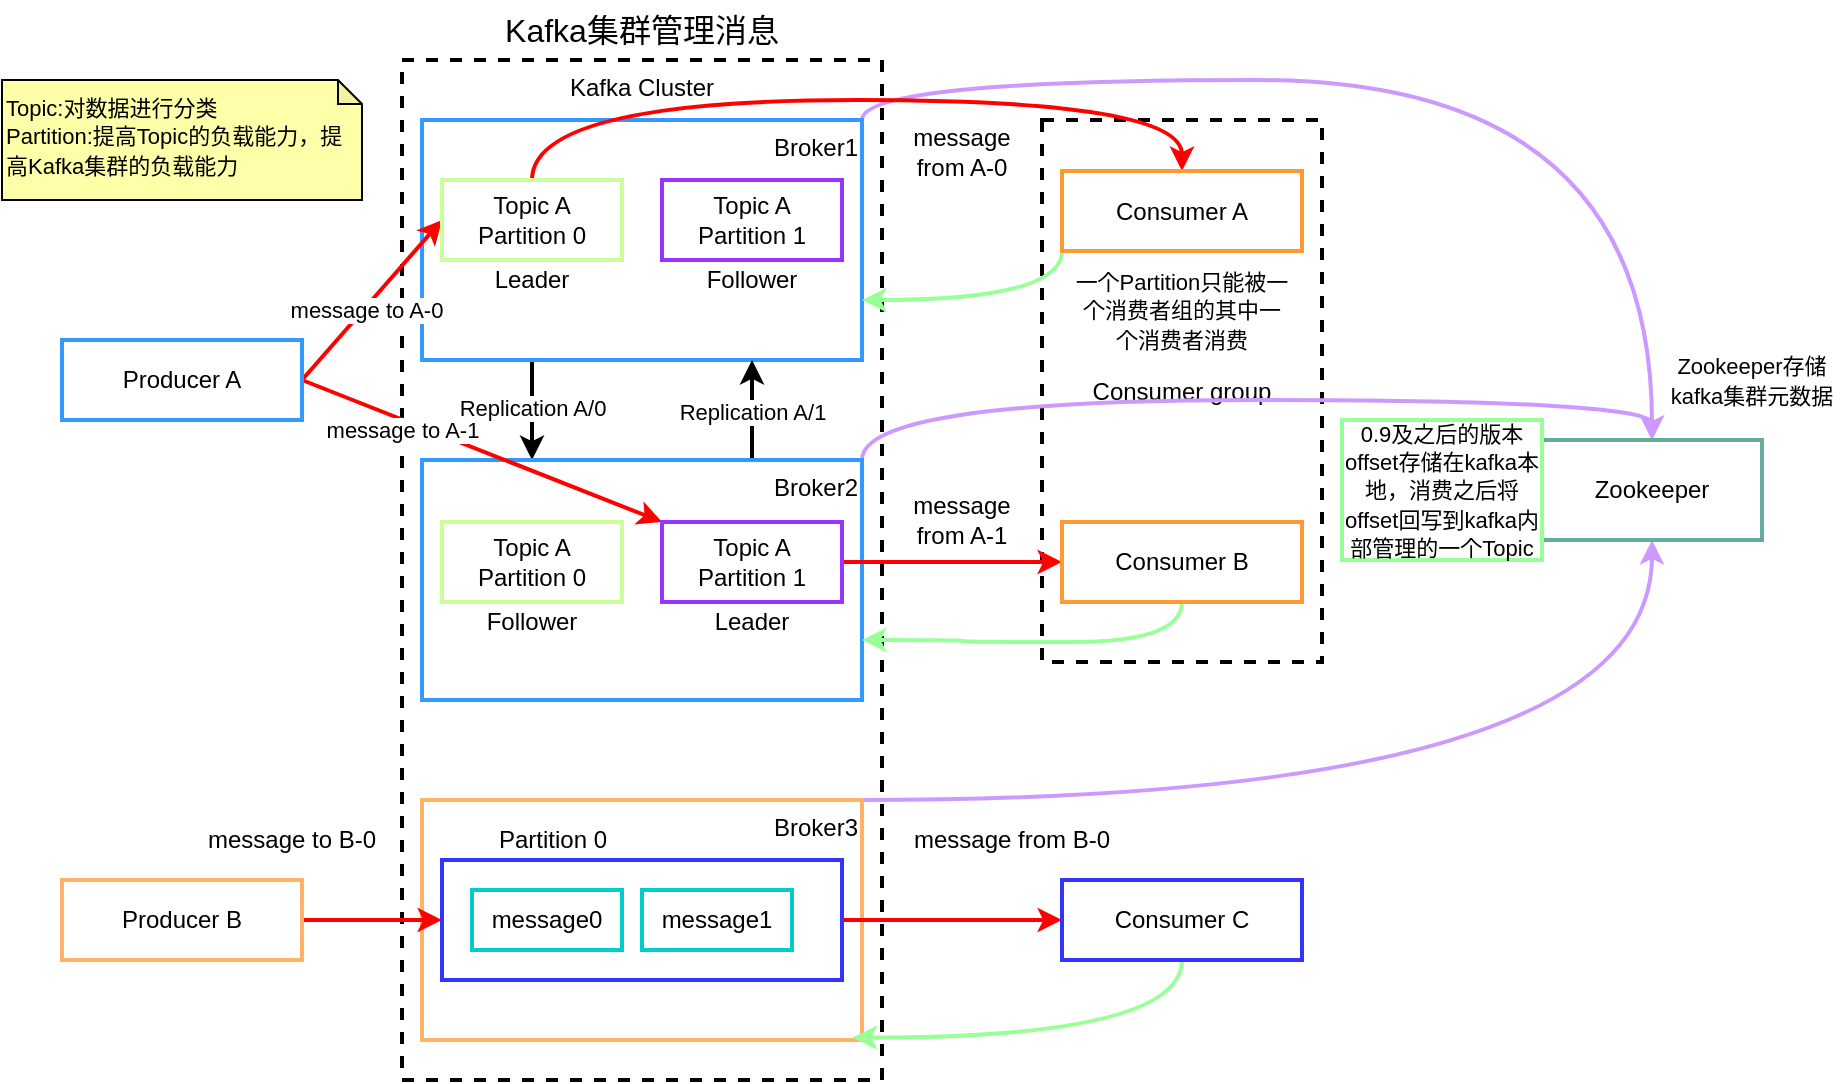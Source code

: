<mxfile version="13.5.1" type="device" pages="2"><diagram id="xbqde48LJk90KhAwFxoJ" name="Kafka架构"><mxGraphModel dx="1276" dy="680" grid="1" gridSize="10" guides="1" tooltips="1" connect="1" arrows="1" fold="1" page="0" pageScale="1" pageWidth="827" pageHeight="1169" math="0" shadow="0"><root><mxCell id="l4quTL7gf_ZPaE-JF053-0"/><mxCell id="l4quTL7gf_ZPaE-JF053-1" parent="l4quTL7gf_ZPaE-JF053-0"/><mxCell id="l4quTL7gf_ZPaE-JF053-40" value="Consumer group" style="rounded=0;whiteSpace=wrap;html=1;fillColor=#FFFFFF;align=center;dashed=1;strokeWidth=2;" parent="l4quTL7gf_ZPaE-JF053-1" vertex="1"><mxGeometry x="380" y="140" width="140" height="271" as="geometry"/></mxCell><mxCell id="l4quTL7gf_ZPaE-JF053-2" value="Kafka Cluster" style="rounded=0;whiteSpace=wrap;html=1;dashed=1;verticalAlign=top;strokeWidth=2;" parent="l4quTL7gf_ZPaE-JF053-1" vertex="1"><mxGeometry x="60" y="110" width="240" height="510" as="geometry"/></mxCell><mxCell id="l4quTL7gf_ZPaE-JF053-28" style="edgeStyle=none;rounded=0;orthogonalLoop=1;jettySize=auto;html=1;exitX=0.25;exitY=1;exitDx=0;exitDy=0;entryX=0.25;entryY=0;entryDx=0;entryDy=0;strokeWidth=2;" parent="l4quTL7gf_ZPaE-JF053-1" source="l4quTL7gf_ZPaE-JF053-3" target="l4quTL7gf_ZPaE-JF053-6" edge="1"><mxGeometry relative="1" as="geometry"/></mxCell><mxCell id="l4quTL7gf_ZPaE-JF053-29" value="Replication A/0" style="edgeLabel;html=1;align=center;verticalAlign=middle;resizable=0;points=[];" parent="l4quTL7gf_ZPaE-JF053-28" vertex="1" connectable="0"><mxGeometry x="-0.047" y="-1" relative="1" as="geometry"><mxPoint x="1" as="offset"/></mxGeometry></mxCell><mxCell id="l4quTL7gf_ZPaE-JF053-52" style="edgeStyle=orthogonalEdgeStyle;curved=1;rounded=0;orthogonalLoop=1;jettySize=auto;html=1;exitX=1;exitY=0;exitDx=0;exitDy=0;entryX=0.5;entryY=0;entryDx=0;entryDy=0;strokeColor=#CC99FF;strokeWidth=2;" parent="l4quTL7gf_ZPaE-JF053-1" source="l4quTL7gf_ZPaE-JF053-3" target="l4quTL7gf_ZPaE-JF053-50" edge="1"><mxGeometry relative="1" as="geometry"/></mxCell><mxCell id="l4quTL7gf_ZPaE-JF053-3" value="Broker1" style="rounded=0;whiteSpace=wrap;html=1;verticalAlign=top;align=right;strokeColor=#3399FF;strokeWidth=2;" parent="l4quTL7gf_ZPaE-JF053-1" vertex="1"><mxGeometry x="70" y="140" width="220" height="120" as="geometry"/></mxCell><mxCell id="l4quTL7gf_ZPaE-JF053-30" style="edgeStyle=none;rounded=0;orthogonalLoop=1;jettySize=auto;html=1;exitX=0.75;exitY=0;exitDx=0;exitDy=0;entryX=0.75;entryY=1;entryDx=0;entryDy=0;strokeWidth=2;" parent="l4quTL7gf_ZPaE-JF053-1" source="l4quTL7gf_ZPaE-JF053-6" target="l4quTL7gf_ZPaE-JF053-3" edge="1"><mxGeometry relative="1" as="geometry"/></mxCell><mxCell id="l4quTL7gf_ZPaE-JF053-31" value="Replication A/1" style="edgeLabel;html=1;align=center;verticalAlign=middle;resizable=0;points=[];" parent="l4quTL7gf_ZPaE-JF053-30" vertex="1" connectable="0"><mxGeometry x="-0.02" relative="1" as="geometry"><mxPoint as="offset"/></mxGeometry></mxCell><mxCell id="l4quTL7gf_ZPaE-JF053-53" style="edgeStyle=orthogonalEdgeStyle;curved=1;rounded=0;orthogonalLoop=1;jettySize=auto;html=1;exitX=1;exitY=0;exitDx=0;exitDy=0;entryX=0.5;entryY=0;entryDx=0;entryDy=0;strokeColor=#CC99FF;strokeWidth=2;" parent="l4quTL7gf_ZPaE-JF053-1" source="l4quTL7gf_ZPaE-JF053-6" target="l4quTL7gf_ZPaE-JF053-50" edge="1"><mxGeometry relative="1" as="geometry"/></mxCell><mxCell id="l4quTL7gf_ZPaE-JF053-6" value="Broker2" style="rounded=0;whiteSpace=wrap;html=1;verticalAlign=top;align=right;strokeColor=#3399FF;strokeWidth=2;" parent="l4quTL7gf_ZPaE-JF053-1" vertex="1"><mxGeometry x="70" y="310" width="220" height="120" as="geometry"/></mxCell><mxCell id="l4quTL7gf_ZPaE-JF053-54" style="edgeStyle=orthogonalEdgeStyle;curved=1;rounded=0;orthogonalLoop=1;jettySize=auto;html=1;exitX=1;exitY=0;exitDx=0;exitDy=0;entryX=0.5;entryY=1;entryDx=0;entryDy=0;strokeColor=#CC99FF;strokeWidth=2;" parent="l4quTL7gf_ZPaE-JF053-1" source="l4quTL7gf_ZPaE-JF053-7" target="l4quTL7gf_ZPaE-JF053-50" edge="1"><mxGeometry relative="1" as="geometry"><Array as="points"><mxPoint x="685" y="480"/></Array></mxGeometry></mxCell><mxCell id="l4quTL7gf_ZPaE-JF053-7" value="Broker3" style="rounded=0;whiteSpace=wrap;html=1;verticalAlign=top;align=right;strokeColor=#FFB366;strokeWidth=2;" parent="l4quTL7gf_ZPaE-JF053-1" vertex="1"><mxGeometry x="70" y="480" width="220" height="120" as="geometry"/></mxCell><mxCell id="l4quTL7gf_ZPaE-JF053-8" value="&lt;font style=&quot;font-size: 16px&quot;&gt;Kafka集群管理消息&lt;/font&gt;" style="text;html=1;strokeColor=none;fillColor=none;align=center;verticalAlign=middle;whiteSpace=wrap;rounded=0;strokeWidth=2;" parent="l4quTL7gf_ZPaE-JF053-1" vertex="1"><mxGeometry x="101.25" y="80" width="157.5" height="30" as="geometry"/></mxCell><mxCell id="l4quTL7gf_ZPaE-JF053-17" style="edgeStyle=none;rounded=0;orthogonalLoop=1;jettySize=auto;html=1;exitX=1;exitY=0.5;exitDx=0;exitDy=0;entryX=0;entryY=0.5;entryDx=0;entryDy=0;strokeColor=#FF0000;strokeWidth=2;" parent="l4quTL7gf_ZPaE-JF053-1" source="l4quTL7gf_ZPaE-JF053-9" target="l4quTL7gf_ZPaE-JF053-11" edge="1"><mxGeometry relative="1" as="geometry"/></mxCell><mxCell id="l4quTL7gf_ZPaE-JF053-19" value="message to A-0" style="edgeLabel;html=1;align=center;verticalAlign=middle;resizable=0;points=[];" parent="l4quTL7gf_ZPaE-JF053-17" vertex="1" connectable="0"><mxGeometry x="-0.121" relative="1" as="geometry"><mxPoint x="1" as="offset"/></mxGeometry></mxCell><mxCell id="l4quTL7gf_ZPaE-JF053-18" style="edgeStyle=none;rounded=0;orthogonalLoop=1;jettySize=auto;html=1;exitX=1;exitY=0.5;exitDx=0;exitDy=0;entryX=0;entryY=0;entryDx=0;entryDy=0;strokeColor=#FF0000;strokeWidth=2;" parent="l4quTL7gf_ZPaE-JF053-1" source="l4quTL7gf_ZPaE-JF053-9" target="l4quTL7gf_ZPaE-JF053-12" edge="1"><mxGeometry relative="1" as="geometry"/></mxCell><mxCell id="l4quTL7gf_ZPaE-JF053-20" value="message to A-1" style="edgeLabel;html=1;align=center;verticalAlign=middle;resizable=0;points=[];" parent="l4quTL7gf_ZPaE-JF053-18" vertex="1" connectable="0"><mxGeometry x="-0.031" y="-1" relative="1" as="geometry"><mxPoint x="-36.83" y="-10.32" as="offset"/></mxGeometry></mxCell><mxCell id="l4quTL7gf_ZPaE-JF053-9" value="Producer A" style="rounded=0;whiteSpace=wrap;html=1;align=center;strokeColor=#3399FF;strokeWidth=2;" parent="l4quTL7gf_ZPaE-JF053-1" vertex="1"><mxGeometry x="-110" y="250" width="120" height="40" as="geometry"/></mxCell><mxCell id="l4quTL7gf_ZPaE-JF053-35" style="edgeStyle=orthogonalEdgeStyle;rounded=0;orthogonalLoop=1;jettySize=auto;html=1;exitX=1;exitY=0.5;exitDx=0;exitDy=0;entryX=0;entryY=0.5;entryDx=0;entryDy=0;strokeColor=#FF0000;strokeWidth=2;" parent="l4quTL7gf_ZPaE-JF053-1" source="l4quTL7gf_ZPaE-JF053-10" target="l4quTL7gf_ZPaE-JF053-32" edge="1"><mxGeometry relative="1" as="geometry"/></mxCell><mxCell id="l4quTL7gf_ZPaE-JF053-10" value="Producer B" style="rounded=0;whiteSpace=wrap;html=1;align=center;strokeColor=#FFB366;strokeWidth=2;" parent="l4quTL7gf_ZPaE-JF053-1" vertex="1"><mxGeometry x="-110" y="520" width="120" height="40" as="geometry"/></mxCell><mxCell id="l4quTL7gf_ZPaE-JF053-47" style="edgeStyle=orthogonalEdgeStyle;curved=1;rounded=0;orthogonalLoop=1;jettySize=auto;html=1;exitX=0.5;exitY=0;exitDx=0;exitDy=0;entryX=0.5;entryY=0;entryDx=0;entryDy=0;strokeColor=#FF0000;strokeWidth=2;" parent="l4quTL7gf_ZPaE-JF053-1" source="l4quTL7gf_ZPaE-JF053-11" target="l4quTL7gf_ZPaE-JF053-42" edge="1"><mxGeometry relative="1" as="geometry"><Array as="points"><mxPoint x="125" y="130"/><mxPoint x="450" y="130"/></Array></mxGeometry></mxCell><mxCell id="l4quTL7gf_ZPaE-JF053-11" value="Topic A&lt;br&gt;Partition 0" style="rounded=0;whiteSpace=wrap;html=1;align=center;strokeColor=#CCFF99;strokeWidth=2;" parent="l4quTL7gf_ZPaE-JF053-1" vertex="1"><mxGeometry x="80" y="170" width="90" height="40" as="geometry"/></mxCell><mxCell id="l4quTL7gf_ZPaE-JF053-44" style="edgeStyle=orthogonalEdgeStyle;rounded=0;orthogonalLoop=1;jettySize=auto;html=1;exitX=1;exitY=0.5;exitDx=0;exitDy=0;strokeColor=#FF0000;strokeWidth=2;" parent="l4quTL7gf_ZPaE-JF053-1" source="l4quTL7gf_ZPaE-JF053-12" target="l4quTL7gf_ZPaE-JF053-43" edge="1"><mxGeometry relative="1" as="geometry"/></mxCell><mxCell id="l4quTL7gf_ZPaE-JF053-12" value="Topic A&lt;br&gt;Partition 1" style="rounded=0;whiteSpace=wrap;html=1;align=center;strokeColor=#9933FF;strokeWidth=2;" parent="l4quTL7gf_ZPaE-JF053-1" vertex="1"><mxGeometry x="190" y="341" width="90" height="40" as="geometry"/></mxCell><mxCell id="l4quTL7gf_ZPaE-JF053-13" value="Leader" style="text;html=1;strokeColor=none;fillColor=none;align=center;verticalAlign=middle;whiteSpace=wrap;rounded=0;strokeWidth=2;" parent="l4quTL7gf_ZPaE-JF053-1" vertex="1"><mxGeometry x="105" y="210" width="40" height="20" as="geometry"/></mxCell><mxCell id="l4quTL7gf_ZPaE-JF053-14" value="Leader" style="text;html=1;strokeColor=none;fillColor=none;align=center;verticalAlign=middle;whiteSpace=wrap;rounded=0;strokeWidth=2;" parent="l4quTL7gf_ZPaE-JF053-1" vertex="1"><mxGeometry x="215" y="381" width="40" height="20" as="geometry"/></mxCell><mxCell id="l4quTL7gf_ZPaE-JF053-21" value="&lt;font style=&quot;font-size: 11px&quot;&gt;Topic:对数据进行分类&lt;br&gt;Partition:提高Topic的负载能力，提高Kafka集群的负载能力&lt;br&gt;&lt;/font&gt;" style="shape=note;whiteSpace=wrap;html=1;backgroundOutline=1;darkOpacity=0.05;align=left;size=12;fillColor=#FFFFAA;verticalAlign=top;strokeWidth=1;" parent="l4quTL7gf_ZPaE-JF053-1" vertex="1"><mxGeometry x="-140" y="120" width="180" height="60" as="geometry"/></mxCell><mxCell id="l4quTL7gf_ZPaE-JF053-22" value="Topic A&lt;br&gt;Partition 0" style="rounded=0;whiteSpace=wrap;html=1;align=center;strokeColor=#CCFF99;strokeWidth=2;" parent="l4quTL7gf_ZPaE-JF053-1" vertex="1"><mxGeometry x="80" y="341" width="90" height="40" as="geometry"/></mxCell><mxCell id="l4quTL7gf_ZPaE-JF053-23" value="Follower" style="text;html=1;strokeColor=none;fillColor=none;align=center;verticalAlign=middle;whiteSpace=wrap;rounded=0;strokeWidth=2;" parent="l4quTL7gf_ZPaE-JF053-1" vertex="1"><mxGeometry x="105" y="381" width="40" height="20" as="geometry"/></mxCell><mxCell id="l4quTL7gf_ZPaE-JF053-26" value="Topic A&lt;br&gt;Partition 1" style="rounded=0;whiteSpace=wrap;html=1;align=center;strokeColor=#9933FF;strokeWidth=2;" parent="l4quTL7gf_ZPaE-JF053-1" vertex="1"><mxGeometry x="190" y="170" width="90" height="40" as="geometry"/></mxCell><mxCell id="l4quTL7gf_ZPaE-JF053-27" value="Follower" style="text;html=1;strokeColor=none;fillColor=none;align=center;verticalAlign=middle;whiteSpace=wrap;rounded=0;strokeWidth=2;" parent="l4quTL7gf_ZPaE-JF053-1" vertex="1"><mxGeometry x="215" y="210" width="40" height="20" as="geometry"/></mxCell><mxCell id="l4quTL7gf_ZPaE-JF053-38" style="edgeStyle=orthogonalEdgeStyle;rounded=0;orthogonalLoop=1;jettySize=auto;html=1;exitX=1;exitY=0.5;exitDx=0;exitDy=0;entryX=0;entryY=0.5;entryDx=0;entryDy=0;strokeColor=#FF0000;strokeWidth=2;" parent="l4quTL7gf_ZPaE-JF053-1" source="l4quTL7gf_ZPaE-JF053-32" target="l4quTL7gf_ZPaE-JF053-37" edge="1"><mxGeometry relative="1" as="geometry"/></mxCell><mxCell id="l4quTL7gf_ZPaE-JF053-32" value="" style="rounded=0;whiteSpace=wrap;html=1;align=left;fillColor=#FFFFFF;strokeColor=#3333FF;strokeWidth=2;" parent="l4quTL7gf_ZPaE-JF053-1" vertex="1"><mxGeometry x="80" y="510" width="200" height="60" as="geometry"/></mxCell><mxCell id="l4quTL7gf_ZPaE-JF053-33" value="message0" style="rounded=0;whiteSpace=wrap;html=1;fillColor=#FFFFFF;align=center;strokeColor=#00CCCC;strokeWidth=2;" parent="l4quTL7gf_ZPaE-JF053-1" vertex="1"><mxGeometry x="95" y="525" width="75" height="30" as="geometry"/></mxCell><mxCell id="l4quTL7gf_ZPaE-JF053-34" value="Partition 0" style="text;html=1;strokeColor=none;fillColor=none;align=center;verticalAlign=middle;whiteSpace=wrap;rounded=0;strokeWidth=2;" parent="l4quTL7gf_ZPaE-JF053-1" vertex="1"><mxGeometry x="101" y="490" width="69" height="20" as="geometry"/></mxCell><mxCell id="l4quTL7gf_ZPaE-JF053-36" value="message to B-0" style="text;html=1;strokeColor=none;fillColor=none;align=center;verticalAlign=middle;whiteSpace=wrap;rounded=0;strokeWidth=2;" parent="l4quTL7gf_ZPaE-JF053-1" vertex="1"><mxGeometry x="-40" y="490" width="90" height="20" as="geometry"/></mxCell><mxCell id="l4quTL7gf_ZPaE-JF053-57" style="edgeStyle=orthogonalEdgeStyle;curved=1;rounded=0;orthogonalLoop=1;jettySize=auto;html=1;exitX=0.5;exitY=1;exitDx=0;exitDy=0;entryX=0.979;entryY=0.99;entryDx=0;entryDy=0;entryPerimeter=0;strokeColor=#99FF99;strokeWidth=2;" parent="l4quTL7gf_ZPaE-JF053-1" source="l4quTL7gf_ZPaE-JF053-37" target="l4quTL7gf_ZPaE-JF053-7" edge="1"><mxGeometry relative="1" as="geometry"/></mxCell><mxCell id="l4quTL7gf_ZPaE-JF053-37" value="Consumer C" style="rounded=0;whiteSpace=wrap;html=1;align=center;strokeColor=#3333FF;strokeWidth=2;" parent="l4quTL7gf_ZPaE-JF053-1" vertex="1"><mxGeometry x="390" y="520" width="120" height="40" as="geometry"/></mxCell><mxCell id="l4quTL7gf_ZPaE-JF053-39" value="message from B-0" style="text;html=1;strokeColor=none;fillColor=none;align=center;verticalAlign=middle;whiteSpace=wrap;rounded=0;strokeWidth=2;" parent="l4quTL7gf_ZPaE-JF053-1" vertex="1"><mxGeometry x="310" y="490" width="110" height="20" as="geometry"/></mxCell><mxCell id="l4quTL7gf_ZPaE-JF053-55" style="edgeStyle=orthogonalEdgeStyle;curved=1;rounded=0;orthogonalLoop=1;jettySize=auto;html=1;exitX=0;exitY=1;exitDx=0;exitDy=0;entryX=1;entryY=0.75;entryDx=0;entryDy=0;strokeColor=#99FF99;strokeWidth=2;" parent="l4quTL7gf_ZPaE-JF053-1" source="l4quTL7gf_ZPaE-JF053-42" target="l4quTL7gf_ZPaE-JF053-3" edge="1"><mxGeometry relative="1" as="geometry"/></mxCell><mxCell id="l4quTL7gf_ZPaE-JF053-42" value="Consumer A" style="rounded=0;whiteSpace=wrap;html=1;align=center;strokeColor=#FF9933;strokeWidth=2;" parent="l4quTL7gf_ZPaE-JF053-1" vertex="1"><mxGeometry x="390" y="165.5" width="120" height="40" as="geometry"/></mxCell><mxCell id="l4quTL7gf_ZPaE-JF053-56" style="edgeStyle=orthogonalEdgeStyle;curved=1;rounded=0;orthogonalLoop=1;jettySize=auto;html=1;exitX=0.5;exitY=1;exitDx=0;exitDy=0;entryX=1;entryY=0.75;entryDx=0;entryDy=0;strokeColor=#99FF99;strokeWidth=2;" parent="l4quTL7gf_ZPaE-JF053-1" source="l4quTL7gf_ZPaE-JF053-43" target="l4quTL7gf_ZPaE-JF053-6" edge="1"><mxGeometry relative="1" as="geometry"/></mxCell><mxCell id="l4quTL7gf_ZPaE-JF053-43" value="Consumer B" style="rounded=0;whiteSpace=wrap;html=1;align=center;strokeColor=#FF9933;strokeWidth=2;" parent="l4quTL7gf_ZPaE-JF053-1" vertex="1"><mxGeometry x="390" y="341" width="120" height="40" as="geometry"/></mxCell><mxCell id="l4quTL7gf_ZPaE-JF053-45" value="message&lt;br&gt;from A-1" style="text;html=1;strokeColor=none;fillColor=none;align=center;verticalAlign=middle;whiteSpace=wrap;rounded=0;dashed=1;strokeWidth=2;" parent="l4quTL7gf_ZPaE-JF053-1" vertex="1"><mxGeometry x="310" y="330" width="60" height="20" as="geometry"/></mxCell><mxCell id="l4quTL7gf_ZPaE-JF053-48" value="message&lt;br&gt;from A-0" style="text;html=1;strokeColor=none;fillColor=none;align=center;verticalAlign=middle;whiteSpace=wrap;rounded=0;dashed=1;strokeWidth=2;" parent="l4quTL7gf_ZPaE-JF053-1" vertex="1"><mxGeometry x="310" y="145.5" width="60" height="20" as="geometry"/></mxCell><mxCell id="l4quTL7gf_ZPaE-JF053-49" value="&lt;font style=&quot;font-size: 11px&quot;&gt;一个Partition只能被一个消费者组的其中一个消费者消费&lt;/font&gt;" style="text;html=1;strokeColor=none;fillColor=none;align=center;verticalAlign=middle;whiteSpace=wrap;rounded=0;dashed=1;strokeWidth=2;" parent="l4quTL7gf_ZPaE-JF053-1" vertex="1"><mxGeometry x="395" y="210" width="110" height="50" as="geometry"/></mxCell><mxCell id="l4quTL7gf_ZPaE-JF053-50" value="Zookeeper" style="rounded=0;whiteSpace=wrap;html=1;fillColor=#FFFFFF;align=center;strokeColor=#67AB9F;strokeWidth=2;" parent="l4quTL7gf_ZPaE-JF053-1" vertex="1"><mxGeometry x="630" y="300" width="110" height="50" as="geometry"/></mxCell><mxCell id="l4quTL7gf_ZPaE-JF053-51" value="message1" style="rounded=0;whiteSpace=wrap;html=1;fillColor=#FFFFFF;align=center;strokeColor=#00CCCC;strokeWidth=2;" parent="l4quTL7gf_ZPaE-JF053-1" vertex="1"><mxGeometry x="180" y="525" width="75" height="30" as="geometry"/></mxCell><mxCell id="UupU_VtZvfGcj4ZTg3xp-0" value="&lt;font style=&quot;font-size: 11px&quot;&gt;Zookeeper存储kafka集群元数据&lt;/font&gt;" style="text;html=1;strokeColor=none;fillColor=none;align=center;verticalAlign=middle;whiteSpace=wrap;rounded=0;" vertex="1" parent="l4quTL7gf_ZPaE-JF053-1"><mxGeometry x="690" y="250" width="90" height="40" as="geometry"/></mxCell><mxCell id="UupU_VtZvfGcj4ZTg3xp-1" value="&lt;span style=&quot;font-size: 11px&quot;&gt;0.9及之后的版本offset存储在kafka本地，消费之后将offset回写到kafka内部管理的一个Topic&lt;/span&gt;" style="rounded=0;whiteSpace=wrap;html=1;strokeColor=#99FF99;strokeWidth=2;" vertex="1" parent="l4quTL7gf_ZPaE-JF053-1"><mxGeometry x="530" y="290" width="100" height="70" as="geometry"/></mxCell></root></mxGraphModel></diagram><diagram id="8OiL0gT-GRC9jycEv_Ei" name="Kafka零拷贝"><mxGraphModel dx="876" dy="680" grid="1" gridSize="10" guides="1" tooltips="1" connect="1" arrows="1" fold="1" page="0" pageScale="1" pageWidth="827" pageHeight="1169" math="0" shadow="0"><root><mxCell id="0"/><mxCell id="1" parent="0"/><mxCell id="I8q7apRAwhe9tfUHa3EB-11" value="磁盘" style="shape=hexagon;perimeter=hexagonPerimeter2;whiteSpace=wrap;html=1;fixedSize=1;align=right;fillColor=#FFFFFF;verticalAlign=bottom;strokeWidth=2;" parent="1" vertex="1"><mxGeometry x="200" y="500" width="260" height="90" as="geometry"/></mxCell><mxCell id="I8q7apRAwhe9tfUHa3EB-7" style="edgeStyle=orthogonalEdgeStyle;rounded=0;orthogonalLoop=1;jettySize=auto;html=1;exitX=0.5;exitY=0;exitDx=0;exitDy=0;entryX=0.5;entryY=1;entryDx=0;entryDy=0;curved=1;strokeWidth=2;" parent="1" source="I8q7apRAwhe9tfUHa3EB-6" target="I8q7apRAwhe9tfUHa3EB-1" edge="1"><mxGeometry relative="1" as="geometry"/></mxCell><mxCell id="I8q7apRAwhe9tfUHa3EB-16" style="edgeStyle=orthogonalEdgeStyle;rounded=0;orthogonalLoop=1;jettySize=auto;html=1;exitX=0.856;exitY=0.994;exitDx=0;exitDy=0;entryX=0.84;entryY=0;entryDx=0;entryDy=0;entryPerimeter=0;curved=1;exitPerimeter=0;strokeWidth=2;" parent="1" source="I8q7apRAwhe9tfUHa3EB-1" target="I8q7apRAwhe9tfUHa3EB-2" edge="1"><mxGeometry relative="1" as="geometry"/></mxCell><mxCell id="I8q7apRAwhe9tfUHa3EB-17" value="sendfile" style="edgeLabel;html=1;align=center;verticalAlign=middle;resizable=0;points=[];" parent="I8q7apRAwhe9tfUHa3EB-16" vertex="1" connectable="0"><mxGeometry x="-0.002" y="1" relative="1" as="geometry"><mxPoint as="offset"/></mxGeometry></mxCell><mxCell id="I8q7apRAwhe9tfUHa3EB-1" value="&lt;font style=&quot;font-size: 16px&quot;&gt;Kafka&lt;br&gt;加工&lt;/font&gt;" style="rounded=0;whiteSpace=wrap;html=1;strokeWidth=2;" parent="1" vertex="1"><mxGeometry x="240" y="140" width="180" height="60" as="geometry"/></mxCell><mxCell id="I8q7apRAwhe9tfUHa3EB-15" style="edgeStyle=orthogonalEdgeStyle;rounded=0;orthogonalLoop=1;jettySize=auto;html=1;exitX=1;exitY=0.5;exitDx=0;exitDy=0;entryX=0;entryY=0.5;entryDx=0;entryDy=0;strokeWidth=2;" parent="1" source="I8q7apRAwhe9tfUHa3EB-2" target="I8q7apRAwhe9tfUHa3EB-14" edge="1"><mxGeometry relative="1" as="geometry"/></mxCell><mxCell id="I8q7apRAwhe9tfUHa3EB-2" value="&lt;span style=&quot;color: rgb(50 , 50 , 50) ; font-size: 18px ; font-weight: 700 ; background-color: rgba(255 , 255 , 255 , 0.01)&quot;&gt;Linux Kernel&lt;/span&gt;" style="rounded=0;whiteSpace=wrap;html=1;fillColor=#FFCCCC;verticalAlign=bottom;align=right;strokeWidth=2;" parent="1" vertex="1"><mxGeometry x="220" y="340" width="250" height="100" as="geometry"/></mxCell><mxCell id="I8q7apRAwhe9tfUHa3EB-3" value="mmap&lt;br&gt;1G" style="rounded=0;whiteSpace=wrap;html=1;fillColor=#FFFFFF;strokeWidth=2;" parent="1" vertex="1"><mxGeometry x="260" y="190" width="50" height="330" as="geometry"/></mxCell><mxCell id="I8q7apRAwhe9tfUHa3EB-5" style="edgeStyle=orthogonalEdgeStyle;rounded=0;orthogonalLoop=1;jettySize=auto;html=1;exitX=1;exitY=0.5;exitDx=0;exitDy=0;entryX=0;entryY=0.5;entryDx=0;entryDy=0;strokeWidth=2;" parent="1" source="I8q7apRAwhe9tfUHa3EB-4" target="I8q7apRAwhe9tfUHa3EB-2" edge="1"><mxGeometry relative="1" as="geometry"/></mxCell><mxCell id="I8q7apRAwhe9tfUHa3EB-4" value="C1" style="ellipse;whiteSpace=wrap;html=1;aspect=fixed;fillColor=#FFFFFF;align=center;strokeWidth=2;" parent="1" vertex="1"><mxGeometry x="80" y="365" width="50" height="50" as="geometry"/></mxCell><mxCell id="I8q7apRAwhe9tfUHa3EB-6" value="data" style="rhombus;whiteSpace=wrap;html=1;align=center;fillColor=#99FF99;strokeWidth=2;" parent="1" vertex="1"><mxGeometry x="200" y="350" width="40" height="30" as="geometry"/></mxCell><mxCell id="I8q7apRAwhe9tfUHa3EB-8" value="data" style="rhombus;whiteSpace=wrap;html=1;align=center;fillColor=#99FF99;strokeWidth=2;" parent="1" vertex="1"><mxGeometry x="280" y="210" width="40" height="30" as="geometry"/></mxCell><mxCell id="I8q7apRAwhe9tfUHa3EB-9" value="data" style="rhombus;whiteSpace=wrap;html=1;align=center;fillColor=#99FF99;strokeWidth=2;" parent="1" vertex="1"><mxGeometry x="280" y="250" width="40" height="30" as="geometry"/></mxCell><mxCell id="I8q7apRAwhe9tfUHa3EB-10" value="data" style="rhombus;whiteSpace=wrap;html=1;align=center;fillColor=#99FF99;strokeWidth=2;" parent="1" vertex="1"><mxGeometry x="280" y="290" width="40" height="30" as="geometry"/></mxCell><mxCell id="I8q7apRAwhe9tfUHa3EB-12" value="&lt;span style=&quot;color: rgb(50 , 50 , 50) ; font-size: 13px ; background-color: rgba(255 , 255 , 255 , 0.01)&quot;&gt;文件&lt;/span&gt;&lt;div style=&quot;resize: none ; outline: 0px ; font-size: 13px ; color: rgb(50 , 50 , 50)&quot;&gt;segment&lt;/div&gt;&lt;div style=&quot;resize: none ; outline: 0px ; font-size: 13px ; color: rgb(50 , 50 , 50)&quot;&gt;段文件&lt;/div&gt;&lt;div style=&quot;resize: none ; outline: 0px ; font-size: 13px ; color: rgb(50 , 50 , 50)&quot;&gt;1G&lt;/div&gt;" style="rounded=0;whiteSpace=wrap;html=1;align=center;fillColor=#e6ffcc;strokeWidth=2;" parent="1" vertex="1"><mxGeometry x="100" y="525" width="100" height="65" as="geometry"/></mxCell><mxCell id="I8q7apRAwhe9tfUHa3EB-13" value="&lt;span style=&quot;color: rgb(50 , 50 , 50) ; font-size: 13px ; background-color: rgba(255 , 255 , 255 , 0.01)&quot;&gt;文件&lt;/span&gt;&lt;div style=&quot;resize: none ; outline: 0px ; font-size: 13px ; color: rgb(50 , 50 , 50)&quot;&gt;segment&lt;/div&gt;&lt;div style=&quot;resize: none ; outline: 0px ; font-size: 13px ; color: rgb(50 , 50 , 50)&quot;&gt;段文件&lt;/div&gt;&lt;div style=&quot;resize: none ; outline: 0px ; font-size: 13px ; color: rgb(50 , 50 , 50)&quot;&gt;1G&lt;/div&gt;" style="rounded=0;whiteSpace=wrap;html=1;align=center;fillColor=#E6FFCC;strokeWidth=2;" parent="1" vertex="1"><mxGeometry x="250" y="525" width="100" height="65" as="geometry"/></mxCell><mxCell id="I8q7apRAwhe9tfUHa3EB-14" value="C2" style="ellipse;whiteSpace=wrap;html=1;aspect=fixed;fillColor=#FFFFFF;align=center;strokeWidth=2;" parent="1" vertex="1"><mxGeometry x="570" y="365" width="50" height="50" as="geometry"/></mxCell><mxCell id="I8q7apRAwhe9tfUHa3EB-18" value="&lt;span style=&quot;color: rgb(50 , 50 , 50) ; background-color: rgba(255 , 255 , 255 , 0.01)&quot;&gt;&lt;font style=&quot;font-size: 12px&quot;&gt;零拷贝&lt;/font&gt;&lt;/span&gt;&lt;div style=&quot;resize: none ; outline: 0px ; color: rgb(50 , 50 , 50)&quot;&gt;&lt;font style=&quot;font-size: 12px&quot;&gt;mmap:内存映射，分配一块可以被用户空间和内核空间共同访问的内存空间，映射到磁盘上的文件，当向内存中写入数据时，直接append到磁盘上的文件&lt;/font&gt;&lt;/div&gt;" style="shape=note;whiteSpace=wrap;html=1;backgroundOutline=1;darkOpacity=0.05;align=center;size=12;fillColor=#FFFFAA;strokeWidth=1;" parent="1" vertex="1"><mxGeometry x="20" y="205" width="180" height="120" as="geometry"/></mxCell><mxCell id="I8q7apRAwhe9tfUHa3EB-20" style="edgeStyle=orthogonalEdgeStyle;curved=1;rounded=0;orthogonalLoop=1;jettySize=auto;html=1;exitX=0;exitY=0.5;exitDx=0;exitDy=0;exitPerimeter=0;strokeWidth=2;" parent="1" source="I8q7apRAwhe9tfUHa3EB-19" edge="1"><mxGeometry relative="1" as="geometry"><mxPoint x="430" y="270" as="targetPoint"/></mxGeometry></mxCell><mxCell id="I8q7apRAwhe9tfUHa3EB-19" value="&lt;span style=&quot;color: rgb(50 , 50 , 50) ; background-color: rgba(255 , 255 , 255 , 0.01)&quot;&gt;&lt;font style=&quot;font-size: 12px&quot;&gt;sendfile零拷贝，适用于发送数据时不需要kafka加工；在原来kafka需要先发送read系统调用，将文件读到kafka内存空间，再发送write系统调用通过内核将数据发送给C2&lt;/font&gt;&lt;/span&gt;" style="shape=note;whiteSpace=wrap;html=1;backgroundOutline=1;darkOpacity=0.05;align=center;size=12;fillColor=#FFFFAA;strokeWidth=1;" parent="1" vertex="1"><mxGeometry x="510" y="205" width="180" height="120" as="geometry"/></mxCell></root></mxGraphModel></diagram></mxfile>